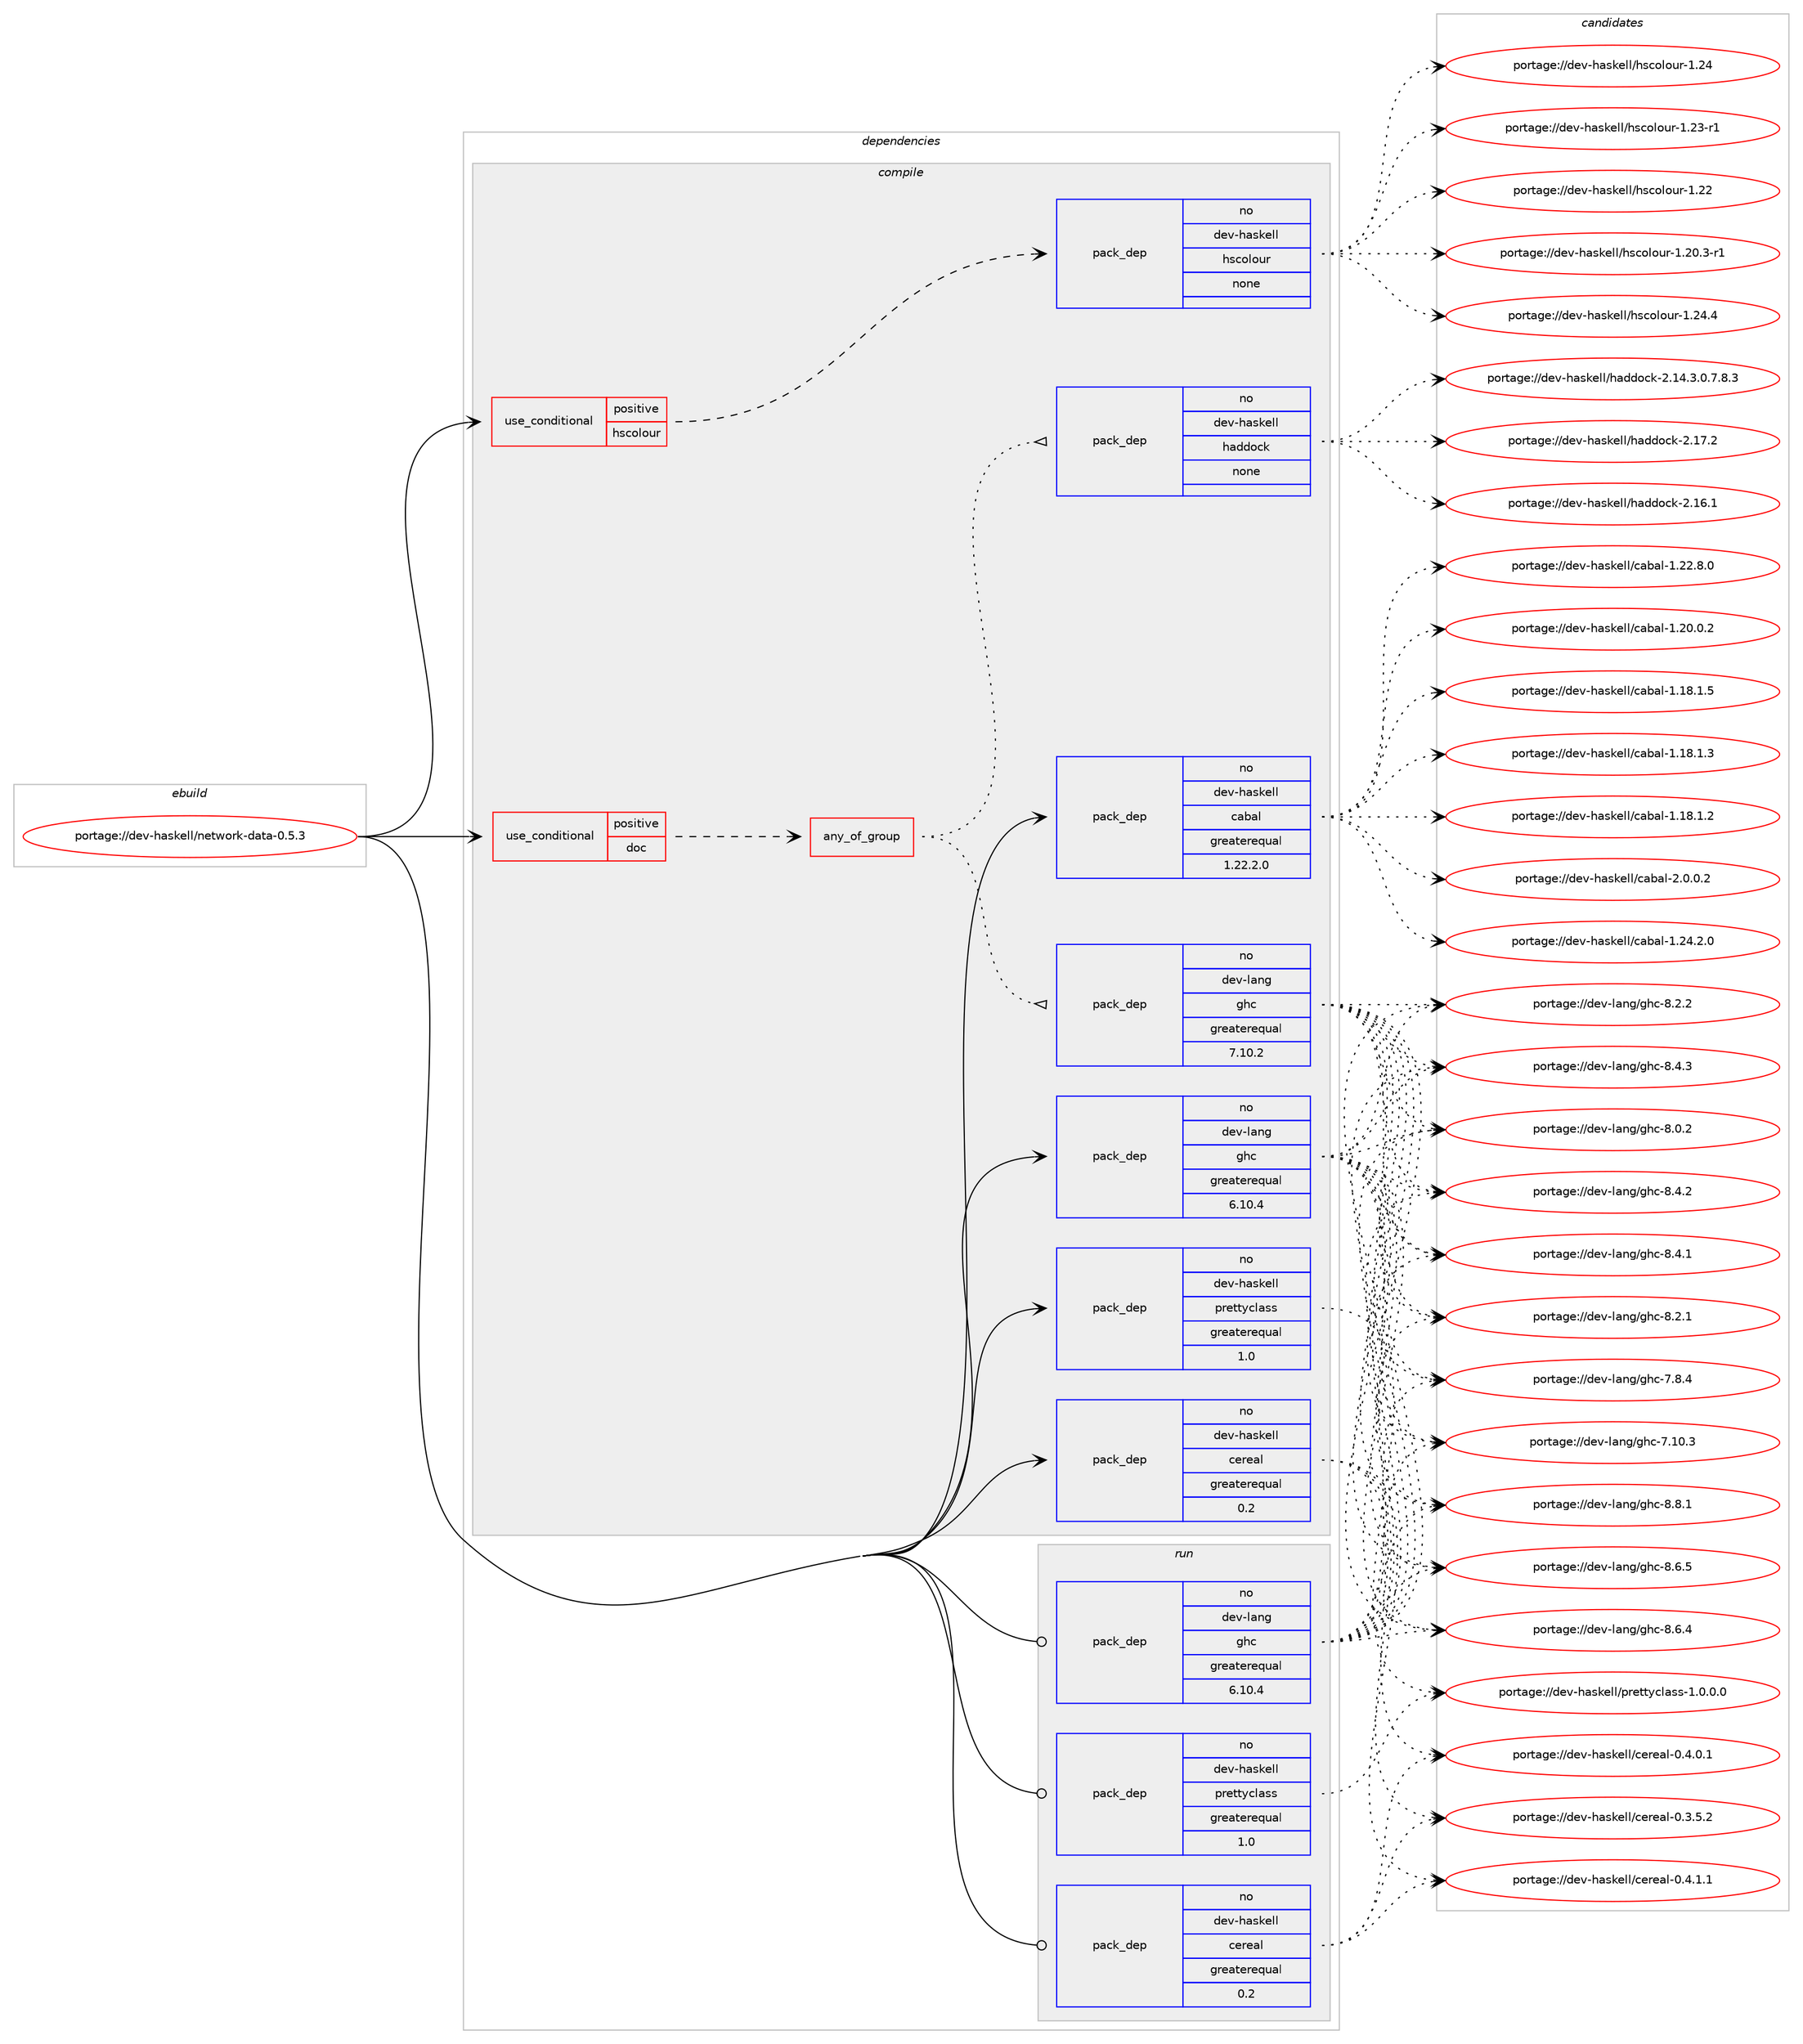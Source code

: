 digraph prolog {

# *************
# Graph options
# *************

newrank=true;
concentrate=true;
compound=true;
graph [rankdir=LR,fontname=Helvetica,fontsize=10,ranksep=1.5];#, ranksep=2.5, nodesep=0.2];
edge  [arrowhead=vee];
node  [fontname=Helvetica,fontsize=10];

# **********
# The ebuild
# **********

subgraph cluster_leftcol {
color=gray;
rank=same;
label=<<i>ebuild</i>>;
id [label="portage://dev-haskell/network-data-0.5.3", color=red, width=4, href="../dev-haskell/network-data-0.5.3.svg"];
}

# ****************
# The dependencies
# ****************

subgraph cluster_midcol {
color=gray;
label=<<i>dependencies</i>>;
subgraph cluster_compile {
fillcolor="#eeeeee";
style=filled;
label=<<i>compile</i>>;
subgraph cond132524 {
dependency550736 [label=<<TABLE BORDER="0" CELLBORDER="1" CELLSPACING="0" CELLPADDING="4"><TR><TD ROWSPAN="3" CELLPADDING="10">use_conditional</TD></TR><TR><TD>positive</TD></TR><TR><TD>doc</TD></TR></TABLE>>, shape=none, color=red];
subgraph any6002 {
dependency550737 [label=<<TABLE BORDER="0" CELLBORDER="1" CELLSPACING="0" CELLPADDING="4"><TR><TD CELLPADDING="10">any_of_group</TD></TR></TABLE>>, shape=none, color=red];subgraph pack411973 {
dependency550738 [label=<<TABLE BORDER="0" CELLBORDER="1" CELLSPACING="0" CELLPADDING="4" WIDTH="220"><TR><TD ROWSPAN="6" CELLPADDING="30">pack_dep</TD></TR><TR><TD WIDTH="110">no</TD></TR><TR><TD>dev-haskell</TD></TR><TR><TD>haddock</TD></TR><TR><TD>none</TD></TR><TR><TD></TD></TR></TABLE>>, shape=none, color=blue];
}
dependency550737:e -> dependency550738:w [weight=20,style="dotted",arrowhead="oinv"];
subgraph pack411974 {
dependency550739 [label=<<TABLE BORDER="0" CELLBORDER="1" CELLSPACING="0" CELLPADDING="4" WIDTH="220"><TR><TD ROWSPAN="6" CELLPADDING="30">pack_dep</TD></TR><TR><TD WIDTH="110">no</TD></TR><TR><TD>dev-lang</TD></TR><TR><TD>ghc</TD></TR><TR><TD>greaterequal</TD></TR><TR><TD>7.10.2</TD></TR></TABLE>>, shape=none, color=blue];
}
dependency550737:e -> dependency550739:w [weight=20,style="dotted",arrowhead="oinv"];
}
dependency550736:e -> dependency550737:w [weight=20,style="dashed",arrowhead="vee"];
}
id:e -> dependency550736:w [weight=20,style="solid",arrowhead="vee"];
subgraph cond132525 {
dependency550740 [label=<<TABLE BORDER="0" CELLBORDER="1" CELLSPACING="0" CELLPADDING="4"><TR><TD ROWSPAN="3" CELLPADDING="10">use_conditional</TD></TR><TR><TD>positive</TD></TR><TR><TD>hscolour</TD></TR></TABLE>>, shape=none, color=red];
subgraph pack411975 {
dependency550741 [label=<<TABLE BORDER="0" CELLBORDER="1" CELLSPACING="0" CELLPADDING="4" WIDTH="220"><TR><TD ROWSPAN="6" CELLPADDING="30">pack_dep</TD></TR><TR><TD WIDTH="110">no</TD></TR><TR><TD>dev-haskell</TD></TR><TR><TD>hscolour</TD></TR><TR><TD>none</TD></TR><TR><TD></TD></TR></TABLE>>, shape=none, color=blue];
}
dependency550740:e -> dependency550741:w [weight=20,style="dashed",arrowhead="vee"];
}
id:e -> dependency550740:w [weight=20,style="solid",arrowhead="vee"];
subgraph pack411976 {
dependency550742 [label=<<TABLE BORDER="0" CELLBORDER="1" CELLSPACING="0" CELLPADDING="4" WIDTH="220"><TR><TD ROWSPAN="6" CELLPADDING="30">pack_dep</TD></TR><TR><TD WIDTH="110">no</TD></TR><TR><TD>dev-haskell</TD></TR><TR><TD>cabal</TD></TR><TR><TD>greaterequal</TD></TR><TR><TD>1.22.2.0</TD></TR></TABLE>>, shape=none, color=blue];
}
id:e -> dependency550742:w [weight=20,style="solid",arrowhead="vee"];
subgraph pack411977 {
dependency550743 [label=<<TABLE BORDER="0" CELLBORDER="1" CELLSPACING="0" CELLPADDING="4" WIDTH="220"><TR><TD ROWSPAN="6" CELLPADDING="30">pack_dep</TD></TR><TR><TD WIDTH="110">no</TD></TR><TR><TD>dev-haskell</TD></TR><TR><TD>cereal</TD></TR><TR><TD>greaterequal</TD></TR><TR><TD>0.2</TD></TR></TABLE>>, shape=none, color=blue];
}
id:e -> dependency550743:w [weight=20,style="solid",arrowhead="vee"];
subgraph pack411978 {
dependency550744 [label=<<TABLE BORDER="0" CELLBORDER="1" CELLSPACING="0" CELLPADDING="4" WIDTH="220"><TR><TD ROWSPAN="6" CELLPADDING="30">pack_dep</TD></TR><TR><TD WIDTH="110">no</TD></TR><TR><TD>dev-haskell</TD></TR><TR><TD>prettyclass</TD></TR><TR><TD>greaterequal</TD></TR><TR><TD>1.0</TD></TR></TABLE>>, shape=none, color=blue];
}
id:e -> dependency550744:w [weight=20,style="solid",arrowhead="vee"];
subgraph pack411979 {
dependency550745 [label=<<TABLE BORDER="0" CELLBORDER="1" CELLSPACING="0" CELLPADDING="4" WIDTH="220"><TR><TD ROWSPAN="6" CELLPADDING="30">pack_dep</TD></TR><TR><TD WIDTH="110">no</TD></TR><TR><TD>dev-lang</TD></TR><TR><TD>ghc</TD></TR><TR><TD>greaterequal</TD></TR><TR><TD>6.10.4</TD></TR></TABLE>>, shape=none, color=blue];
}
id:e -> dependency550745:w [weight=20,style="solid",arrowhead="vee"];
}
subgraph cluster_compileandrun {
fillcolor="#eeeeee";
style=filled;
label=<<i>compile and run</i>>;
}
subgraph cluster_run {
fillcolor="#eeeeee";
style=filled;
label=<<i>run</i>>;
subgraph pack411980 {
dependency550746 [label=<<TABLE BORDER="0" CELLBORDER="1" CELLSPACING="0" CELLPADDING="4" WIDTH="220"><TR><TD ROWSPAN="6" CELLPADDING="30">pack_dep</TD></TR><TR><TD WIDTH="110">no</TD></TR><TR><TD>dev-haskell</TD></TR><TR><TD>cereal</TD></TR><TR><TD>greaterequal</TD></TR><TR><TD>0.2</TD></TR></TABLE>>, shape=none, color=blue];
}
id:e -> dependency550746:w [weight=20,style="solid",arrowhead="odot"];
subgraph pack411981 {
dependency550747 [label=<<TABLE BORDER="0" CELLBORDER="1" CELLSPACING="0" CELLPADDING="4" WIDTH="220"><TR><TD ROWSPAN="6" CELLPADDING="30">pack_dep</TD></TR><TR><TD WIDTH="110">no</TD></TR><TR><TD>dev-haskell</TD></TR><TR><TD>prettyclass</TD></TR><TR><TD>greaterequal</TD></TR><TR><TD>1.0</TD></TR></TABLE>>, shape=none, color=blue];
}
id:e -> dependency550747:w [weight=20,style="solid",arrowhead="odot"];
subgraph pack411982 {
dependency550748 [label=<<TABLE BORDER="0" CELLBORDER="1" CELLSPACING="0" CELLPADDING="4" WIDTH="220"><TR><TD ROWSPAN="6" CELLPADDING="30">pack_dep</TD></TR><TR><TD WIDTH="110">no</TD></TR><TR><TD>dev-lang</TD></TR><TR><TD>ghc</TD></TR><TR><TD>greaterequal</TD></TR><TR><TD>6.10.4</TD></TR></TABLE>>, shape=none, color=blue];
}
id:e -> dependency550748:w [weight=20,style="solid",arrowhead="odot"];
}
}

# **************
# The candidates
# **************

subgraph cluster_choices {
rank=same;
color=gray;
label=<<i>candidates</i>>;

subgraph choice411973 {
color=black;
nodesep=1;
choice100101118451049711510710110810847104971001001119910745504649554650 [label="portage://dev-haskell/haddock-2.17.2", color=red, width=4,href="../dev-haskell/haddock-2.17.2.svg"];
choice100101118451049711510710110810847104971001001119910745504649544649 [label="portage://dev-haskell/haddock-2.16.1", color=red, width=4,href="../dev-haskell/haddock-2.16.1.svg"];
choice1001011184510497115107101108108471049710010011199107455046495246514648465546564651 [label="portage://dev-haskell/haddock-2.14.3.0.7.8.3", color=red, width=4,href="../dev-haskell/haddock-2.14.3.0.7.8.3.svg"];
dependency550738:e -> choice100101118451049711510710110810847104971001001119910745504649554650:w [style=dotted,weight="100"];
dependency550738:e -> choice100101118451049711510710110810847104971001001119910745504649544649:w [style=dotted,weight="100"];
dependency550738:e -> choice1001011184510497115107101108108471049710010011199107455046495246514648465546564651:w [style=dotted,weight="100"];
}
subgraph choice411974 {
color=black;
nodesep=1;
choice10010111845108971101034710310499455646564649 [label="portage://dev-lang/ghc-8.8.1", color=red, width=4,href="../dev-lang/ghc-8.8.1.svg"];
choice10010111845108971101034710310499455646544653 [label="portage://dev-lang/ghc-8.6.5", color=red, width=4,href="../dev-lang/ghc-8.6.5.svg"];
choice10010111845108971101034710310499455646544652 [label="portage://dev-lang/ghc-8.6.4", color=red, width=4,href="../dev-lang/ghc-8.6.4.svg"];
choice10010111845108971101034710310499455646524651 [label="portage://dev-lang/ghc-8.4.3", color=red, width=4,href="../dev-lang/ghc-8.4.3.svg"];
choice10010111845108971101034710310499455646524650 [label="portage://dev-lang/ghc-8.4.2", color=red, width=4,href="../dev-lang/ghc-8.4.2.svg"];
choice10010111845108971101034710310499455646524649 [label="portage://dev-lang/ghc-8.4.1", color=red, width=4,href="../dev-lang/ghc-8.4.1.svg"];
choice10010111845108971101034710310499455646504650 [label="portage://dev-lang/ghc-8.2.2", color=red, width=4,href="../dev-lang/ghc-8.2.2.svg"];
choice10010111845108971101034710310499455646504649 [label="portage://dev-lang/ghc-8.2.1", color=red, width=4,href="../dev-lang/ghc-8.2.1.svg"];
choice10010111845108971101034710310499455646484650 [label="portage://dev-lang/ghc-8.0.2", color=red, width=4,href="../dev-lang/ghc-8.0.2.svg"];
choice10010111845108971101034710310499455546564652 [label="portage://dev-lang/ghc-7.8.4", color=red, width=4,href="../dev-lang/ghc-7.8.4.svg"];
choice1001011184510897110103471031049945554649484651 [label="portage://dev-lang/ghc-7.10.3", color=red, width=4,href="../dev-lang/ghc-7.10.3.svg"];
dependency550739:e -> choice10010111845108971101034710310499455646564649:w [style=dotted,weight="100"];
dependency550739:e -> choice10010111845108971101034710310499455646544653:w [style=dotted,weight="100"];
dependency550739:e -> choice10010111845108971101034710310499455646544652:w [style=dotted,weight="100"];
dependency550739:e -> choice10010111845108971101034710310499455646524651:w [style=dotted,weight="100"];
dependency550739:e -> choice10010111845108971101034710310499455646524650:w [style=dotted,weight="100"];
dependency550739:e -> choice10010111845108971101034710310499455646524649:w [style=dotted,weight="100"];
dependency550739:e -> choice10010111845108971101034710310499455646504650:w [style=dotted,weight="100"];
dependency550739:e -> choice10010111845108971101034710310499455646504649:w [style=dotted,weight="100"];
dependency550739:e -> choice10010111845108971101034710310499455646484650:w [style=dotted,weight="100"];
dependency550739:e -> choice10010111845108971101034710310499455546564652:w [style=dotted,weight="100"];
dependency550739:e -> choice1001011184510897110103471031049945554649484651:w [style=dotted,weight="100"];
}
subgraph choice411975 {
color=black;
nodesep=1;
choice1001011184510497115107101108108471041159911110811111711445494650524652 [label="portage://dev-haskell/hscolour-1.24.4", color=red, width=4,href="../dev-haskell/hscolour-1.24.4.svg"];
choice100101118451049711510710110810847104115991111081111171144549465052 [label="portage://dev-haskell/hscolour-1.24", color=red, width=4,href="../dev-haskell/hscolour-1.24.svg"];
choice1001011184510497115107101108108471041159911110811111711445494650514511449 [label="portage://dev-haskell/hscolour-1.23-r1", color=red, width=4,href="../dev-haskell/hscolour-1.23-r1.svg"];
choice100101118451049711510710110810847104115991111081111171144549465050 [label="portage://dev-haskell/hscolour-1.22", color=red, width=4,href="../dev-haskell/hscolour-1.22.svg"];
choice10010111845104971151071011081084710411599111108111117114454946504846514511449 [label="portage://dev-haskell/hscolour-1.20.3-r1", color=red, width=4,href="../dev-haskell/hscolour-1.20.3-r1.svg"];
dependency550741:e -> choice1001011184510497115107101108108471041159911110811111711445494650524652:w [style=dotted,weight="100"];
dependency550741:e -> choice100101118451049711510710110810847104115991111081111171144549465052:w [style=dotted,weight="100"];
dependency550741:e -> choice1001011184510497115107101108108471041159911110811111711445494650514511449:w [style=dotted,weight="100"];
dependency550741:e -> choice100101118451049711510710110810847104115991111081111171144549465050:w [style=dotted,weight="100"];
dependency550741:e -> choice10010111845104971151071011081084710411599111108111117114454946504846514511449:w [style=dotted,weight="100"];
}
subgraph choice411976 {
color=black;
nodesep=1;
choice100101118451049711510710110810847999798971084550464846484650 [label="portage://dev-haskell/cabal-2.0.0.2", color=red, width=4,href="../dev-haskell/cabal-2.0.0.2.svg"];
choice10010111845104971151071011081084799979897108454946505246504648 [label="portage://dev-haskell/cabal-1.24.2.0", color=red, width=4,href="../dev-haskell/cabal-1.24.2.0.svg"];
choice10010111845104971151071011081084799979897108454946505046564648 [label="portage://dev-haskell/cabal-1.22.8.0", color=red, width=4,href="../dev-haskell/cabal-1.22.8.0.svg"];
choice10010111845104971151071011081084799979897108454946504846484650 [label="portage://dev-haskell/cabal-1.20.0.2", color=red, width=4,href="../dev-haskell/cabal-1.20.0.2.svg"];
choice10010111845104971151071011081084799979897108454946495646494653 [label="portage://dev-haskell/cabal-1.18.1.5", color=red, width=4,href="../dev-haskell/cabal-1.18.1.5.svg"];
choice10010111845104971151071011081084799979897108454946495646494651 [label="portage://dev-haskell/cabal-1.18.1.3", color=red, width=4,href="../dev-haskell/cabal-1.18.1.3.svg"];
choice10010111845104971151071011081084799979897108454946495646494650 [label="portage://dev-haskell/cabal-1.18.1.2", color=red, width=4,href="../dev-haskell/cabal-1.18.1.2.svg"];
dependency550742:e -> choice100101118451049711510710110810847999798971084550464846484650:w [style=dotted,weight="100"];
dependency550742:e -> choice10010111845104971151071011081084799979897108454946505246504648:w [style=dotted,weight="100"];
dependency550742:e -> choice10010111845104971151071011081084799979897108454946505046564648:w [style=dotted,weight="100"];
dependency550742:e -> choice10010111845104971151071011081084799979897108454946504846484650:w [style=dotted,weight="100"];
dependency550742:e -> choice10010111845104971151071011081084799979897108454946495646494653:w [style=dotted,weight="100"];
dependency550742:e -> choice10010111845104971151071011081084799979897108454946495646494651:w [style=dotted,weight="100"];
dependency550742:e -> choice10010111845104971151071011081084799979897108454946495646494650:w [style=dotted,weight="100"];
}
subgraph choice411977 {
color=black;
nodesep=1;
choice10010111845104971151071011081084799101114101971084548465246494649 [label="portage://dev-haskell/cereal-0.4.1.1", color=red, width=4,href="../dev-haskell/cereal-0.4.1.1.svg"];
choice10010111845104971151071011081084799101114101971084548465246484649 [label="portage://dev-haskell/cereal-0.4.0.1", color=red, width=4,href="../dev-haskell/cereal-0.4.0.1.svg"];
choice10010111845104971151071011081084799101114101971084548465146534650 [label="portage://dev-haskell/cereal-0.3.5.2", color=red, width=4,href="../dev-haskell/cereal-0.3.5.2.svg"];
dependency550743:e -> choice10010111845104971151071011081084799101114101971084548465246494649:w [style=dotted,weight="100"];
dependency550743:e -> choice10010111845104971151071011081084799101114101971084548465246484649:w [style=dotted,weight="100"];
dependency550743:e -> choice10010111845104971151071011081084799101114101971084548465146534650:w [style=dotted,weight="100"];
}
subgraph choice411978 {
color=black;
nodesep=1;
choice10010111845104971151071011081084711211410111611612199108971151154549464846484648 [label="portage://dev-haskell/prettyclass-1.0.0.0", color=red, width=4,href="../dev-haskell/prettyclass-1.0.0.0.svg"];
dependency550744:e -> choice10010111845104971151071011081084711211410111611612199108971151154549464846484648:w [style=dotted,weight="100"];
}
subgraph choice411979 {
color=black;
nodesep=1;
choice10010111845108971101034710310499455646564649 [label="portage://dev-lang/ghc-8.8.1", color=red, width=4,href="../dev-lang/ghc-8.8.1.svg"];
choice10010111845108971101034710310499455646544653 [label="portage://dev-lang/ghc-8.6.5", color=red, width=4,href="../dev-lang/ghc-8.6.5.svg"];
choice10010111845108971101034710310499455646544652 [label="portage://dev-lang/ghc-8.6.4", color=red, width=4,href="../dev-lang/ghc-8.6.4.svg"];
choice10010111845108971101034710310499455646524651 [label="portage://dev-lang/ghc-8.4.3", color=red, width=4,href="../dev-lang/ghc-8.4.3.svg"];
choice10010111845108971101034710310499455646524650 [label="portage://dev-lang/ghc-8.4.2", color=red, width=4,href="../dev-lang/ghc-8.4.2.svg"];
choice10010111845108971101034710310499455646524649 [label="portage://dev-lang/ghc-8.4.1", color=red, width=4,href="../dev-lang/ghc-8.4.1.svg"];
choice10010111845108971101034710310499455646504650 [label="portage://dev-lang/ghc-8.2.2", color=red, width=4,href="../dev-lang/ghc-8.2.2.svg"];
choice10010111845108971101034710310499455646504649 [label="portage://dev-lang/ghc-8.2.1", color=red, width=4,href="../dev-lang/ghc-8.2.1.svg"];
choice10010111845108971101034710310499455646484650 [label="portage://dev-lang/ghc-8.0.2", color=red, width=4,href="../dev-lang/ghc-8.0.2.svg"];
choice10010111845108971101034710310499455546564652 [label="portage://dev-lang/ghc-7.8.4", color=red, width=4,href="../dev-lang/ghc-7.8.4.svg"];
choice1001011184510897110103471031049945554649484651 [label="portage://dev-lang/ghc-7.10.3", color=red, width=4,href="../dev-lang/ghc-7.10.3.svg"];
dependency550745:e -> choice10010111845108971101034710310499455646564649:w [style=dotted,weight="100"];
dependency550745:e -> choice10010111845108971101034710310499455646544653:w [style=dotted,weight="100"];
dependency550745:e -> choice10010111845108971101034710310499455646544652:w [style=dotted,weight="100"];
dependency550745:e -> choice10010111845108971101034710310499455646524651:w [style=dotted,weight="100"];
dependency550745:e -> choice10010111845108971101034710310499455646524650:w [style=dotted,weight="100"];
dependency550745:e -> choice10010111845108971101034710310499455646524649:w [style=dotted,weight="100"];
dependency550745:e -> choice10010111845108971101034710310499455646504650:w [style=dotted,weight="100"];
dependency550745:e -> choice10010111845108971101034710310499455646504649:w [style=dotted,weight="100"];
dependency550745:e -> choice10010111845108971101034710310499455646484650:w [style=dotted,weight="100"];
dependency550745:e -> choice10010111845108971101034710310499455546564652:w [style=dotted,weight="100"];
dependency550745:e -> choice1001011184510897110103471031049945554649484651:w [style=dotted,weight="100"];
}
subgraph choice411980 {
color=black;
nodesep=1;
choice10010111845104971151071011081084799101114101971084548465246494649 [label="portage://dev-haskell/cereal-0.4.1.1", color=red, width=4,href="../dev-haskell/cereal-0.4.1.1.svg"];
choice10010111845104971151071011081084799101114101971084548465246484649 [label="portage://dev-haskell/cereal-0.4.0.1", color=red, width=4,href="../dev-haskell/cereal-0.4.0.1.svg"];
choice10010111845104971151071011081084799101114101971084548465146534650 [label="portage://dev-haskell/cereal-0.3.5.2", color=red, width=4,href="../dev-haskell/cereal-0.3.5.2.svg"];
dependency550746:e -> choice10010111845104971151071011081084799101114101971084548465246494649:w [style=dotted,weight="100"];
dependency550746:e -> choice10010111845104971151071011081084799101114101971084548465246484649:w [style=dotted,weight="100"];
dependency550746:e -> choice10010111845104971151071011081084799101114101971084548465146534650:w [style=dotted,weight="100"];
}
subgraph choice411981 {
color=black;
nodesep=1;
choice10010111845104971151071011081084711211410111611612199108971151154549464846484648 [label="portage://dev-haskell/prettyclass-1.0.0.0", color=red, width=4,href="../dev-haskell/prettyclass-1.0.0.0.svg"];
dependency550747:e -> choice10010111845104971151071011081084711211410111611612199108971151154549464846484648:w [style=dotted,weight="100"];
}
subgraph choice411982 {
color=black;
nodesep=1;
choice10010111845108971101034710310499455646564649 [label="portage://dev-lang/ghc-8.8.1", color=red, width=4,href="../dev-lang/ghc-8.8.1.svg"];
choice10010111845108971101034710310499455646544653 [label="portage://dev-lang/ghc-8.6.5", color=red, width=4,href="../dev-lang/ghc-8.6.5.svg"];
choice10010111845108971101034710310499455646544652 [label="portage://dev-lang/ghc-8.6.4", color=red, width=4,href="../dev-lang/ghc-8.6.4.svg"];
choice10010111845108971101034710310499455646524651 [label="portage://dev-lang/ghc-8.4.3", color=red, width=4,href="../dev-lang/ghc-8.4.3.svg"];
choice10010111845108971101034710310499455646524650 [label="portage://dev-lang/ghc-8.4.2", color=red, width=4,href="../dev-lang/ghc-8.4.2.svg"];
choice10010111845108971101034710310499455646524649 [label="portage://dev-lang/ghc-8.4.1", color=red, width=4,href="../dev-lang/ghc-8.4.1.svg"];
choice10010111845108971101034710310499455646504650 [label="portage://dev-lang/ghc-8.2.2", color=red, width=4,href="../dev-lang/ghc-8.2.2.svg"];
choice10010111845108971101034710310499455646504649 [label="portage://dev-lang/ghc-8.2.1", color=red, width=4,href="../dev-lang/ghc-8.2.1.svg"];
choice10010111845108971101034710310499455646484650 [label="portage://dev-lang/ghc-8.0.2", color=red, width=4,href="../dev-lang/ghc-8.0.2.svg"];
choice10010111845108971101034710310499455546564652 [label="portage://dev-lang/ghc-7.8.4", color=red, width=4,href="../dev-lang/ghc-7.8.4.svg"];
choice1001011184510897110103471031049945554649484651 [label="portage://dev-lang/ghc-7.10.3", color=red, width=4,href="../dev-lang/ghc-7.10.3.svg"];
dependency550748:e -> choice10010111845108971101034710310499455646564649:w [style=dotted,weight="100"];
dependency550748:e -> choice10010111845108971101034710310499455646544653:w [style=dotted,weight="100"];
dependency550748:e -> choice10010111845108971101034710310499455646544652:w [style=dotted,weight="100"];
dependency550748:e -> choice10010111845108971101034710310499455646524651:w [style=dotted,weight="100"];
dependency550748:e -> choice10010111845108971101034710310499455646524650:w [style=dotted,weight="100"];
dependency550748:e -> choice10010111845108971101034710310499455646524649:w [style=dotted,weight="100"];
dependency550748:e -> choice10010111845108971101034710310499455646504650:w [style=dotted,weight="100"];
dependency550748:e -> choice10010111845108971101034710310499455646504649:w [style=dotted,weight="100"];
dependency550748:e -> choice10010111845108971101034710310499455646484650:w [style=dotted,weight="100"];
dependency550748:e -> choice10010111845108971101034710310499455546564652:w [style=dotted,weight="100"];
dependency550748:e -> choice1001011184510897110103471031049945554649484651:w [style=dotted,weight="100"];
}
}

}
